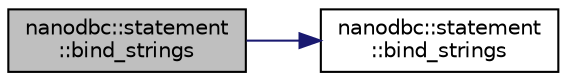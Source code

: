 digraph "nanodbc::statement::bind_strings"
{
 // LATEX_PDF_SIZE
  edge [fontname="Helvetica",fontsize="10",labelfontname="Helvetica",labelfontsize="10"];
  node [fontname="Helvetica",fontsize="10",shape=record];
  rankdir="LR";
  Node6 [label="nanodbc::statement\l::bind_strings",height=0.2,width=0.4,color="black", fillcolor="grey75", style="filled", fontcolor="black",tooltip="Binds multiple string values."];
  Node6 -> Node7 [color="midnightblue",fontsize="10",style="solid",fontname="Helvetica"];
  Node7 [label="nanodbc::statement\l::bind_strings",height=0.2,width=0.4,color="black", fillcolor="white", style="filled",URL="$group__bind__strings.html#ga8914c229f28ee7b02cf1b85684741326",tooltip="Binds multiple string values."];
}
